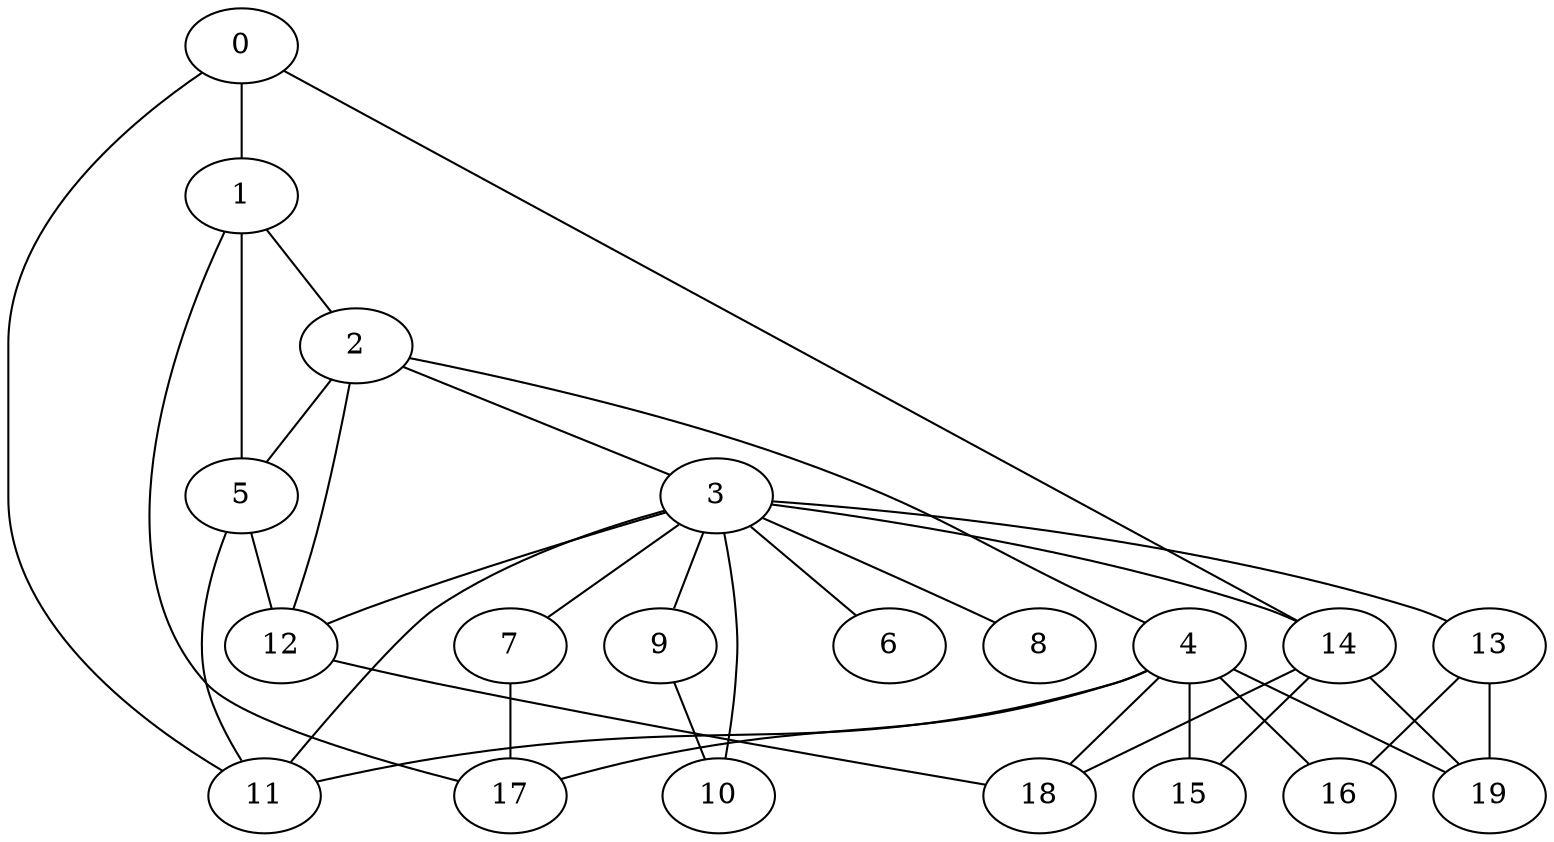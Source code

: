 
graph graphname {
    0 -- 1
0 -- 14
0 -- 11
1 -- 2
1 -- 5
1 -- 17
2 -- 3
2 -- 4
2 -- 5
2 -- 12
3 -- 6
3 -- 7
3 -- 8
3 -- 9
3 -- 10
3 -- 11
3 -- 12
3 -- 13
3 -- 14
4 -- 15
4 -- 16
4 -- 17
4 -- 18
4 -- 19
4 -- 11
5 -- 12
5 -- 11
7 -- 17
9 -- 10
12 -- 18
13 -- 19
13 -- 16
14 -- 19
14 -- 18
14 -- 15

}
